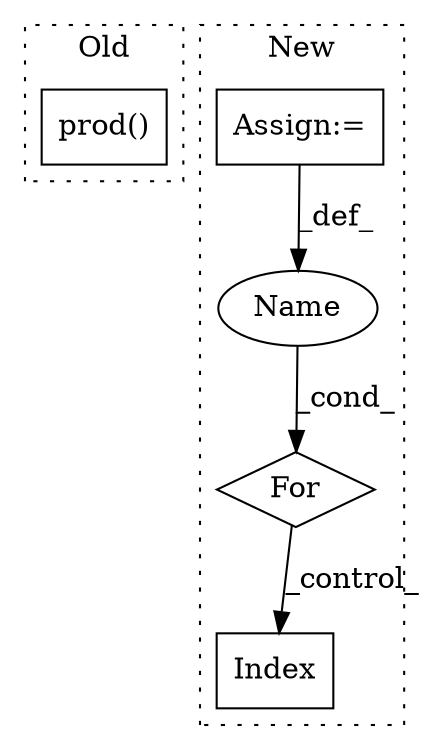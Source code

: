 digraph G {
subgraph cluster0 {
1 [label="prod()" a="75" s="3695,3731" l="8,1" shape="box"];
label = "Old";
style="dotted";
}
subgraph cluster1 {
2 [label="Index" a="46" s="7613,7631" l="15,1" shape="box"];
3 [label="For" a="107" s="7568,7593" l="4,14" shape="diamond"];
4 [label="Name" a="87" s="7572" l="1" shape="ellipse"];
5 [label="Assign:=" a="68" s="7433" l="3" shape="box"];
label = "New";
style="dotted";
}
3 -> 2 [label="_control_"];
4 -> 3 [label="_cond_"];
5 -> 4 [label="_def_"];
}